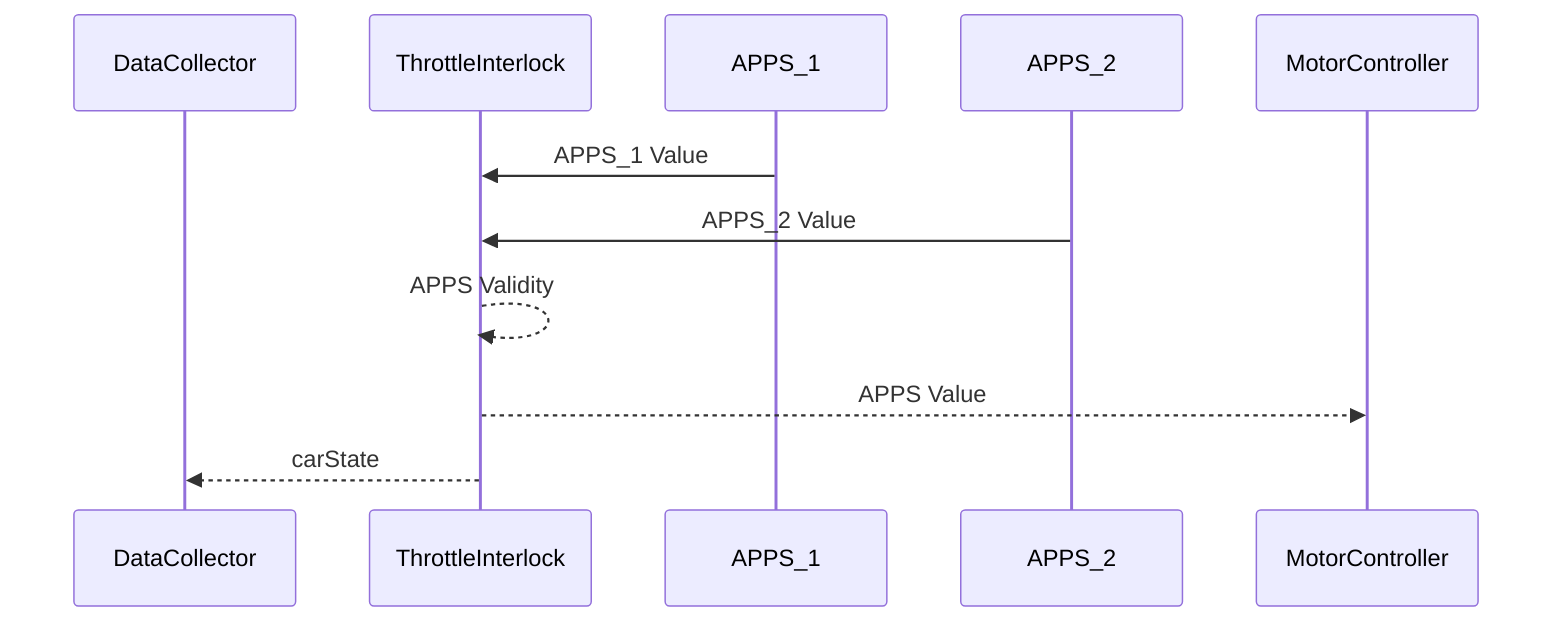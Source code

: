 sequenceDiagram
    participant DataCollector
    participant ThrottleInterlock
    participant APPS_1
    participant APPS_2
    participant MotorController
    
    APPS_1->>ThrottleInterlock: APPS_1 Value
    APPS_2->>ThrottleInterlock: APPS_2 Value

    ThrottleInterlock -->> ThrottleInterlock: APPS Validity
    ThrottleInterlock -->> MotorController: APPS Value
    ThrottleInterlock -->> DataCollector: carState